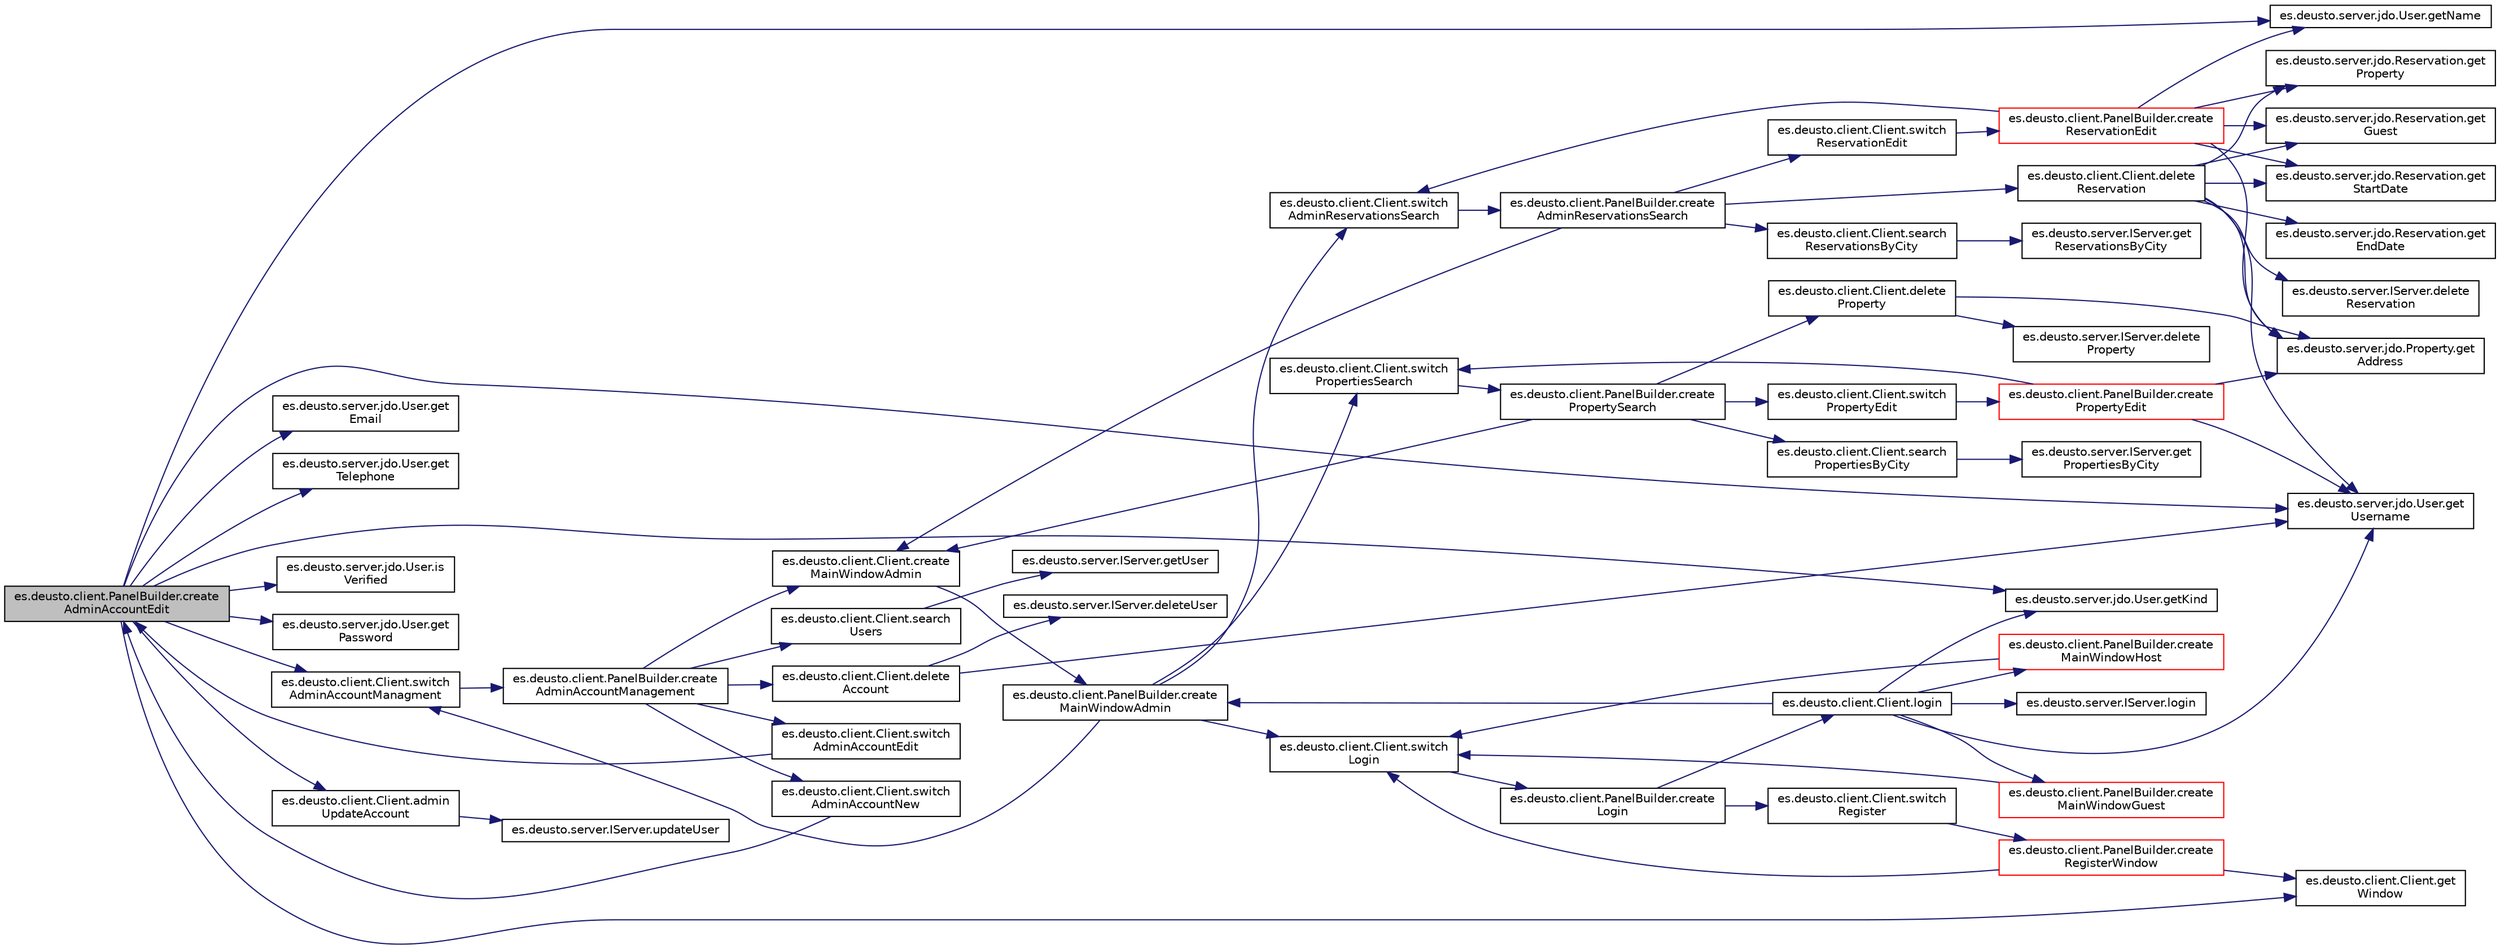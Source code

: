 digraph "es.deusto.client.PanelBuilder.createAdminAccountEdit"
{
 // LATEX_PDF_SIZE
  edge [fontname="Helvetica",fontsize="10",labelfontname="Helvetica",labelfontsize="10"];
  node [fontname="Helvetica",fontsize="10",shape=record];
  rankdir="LR";
  Node124 [label="es.deusto.client.PanelBuilder.create\lAdminAccountEdit",height=0.2,width=0.4,color="black", fillcolor="grey75", style="filled", fontcolor="black",tooltip=" "];
  Node124 -> Node125 [color="midnightblue",fontsize="10",style="solid",fontname="Helvetica"];
  Node125 [label="es.deusto.server.jdo.User.get\lUsername",height=0.2,width=0.4,color="black", fillcolor="white", style="filled",URL="$classes_1_1deusto_1_1server_1_1jdo_1_1_user.html#a40c65b004382179a33a463bcbb950dd3",tooltip=" "];
  Node124 -> Node126 [color="midnightblue",fontsize="10",style="solid",fontname="Helvetica"];
  Node126 [label="es.deusto.server.jdo.User.getName",height=0.2,width=0.4,color="black", fillcolor="white", style="filled",URL="$classes_1_1deusto_1_1server_1_1jdo_1_1_user.html#ae241c2d5fbef940165041c82dc00edad",tooltip=" "];
  Node124 -> Node127 [color="midnightblue",fontsize="10",style="solid",fontname="Helvetica"];
  Node127 [label="es.deusto.server.jdo.User.get\lEmail",height=0.2,width=0.4,color="black", fillcolor="white", style="filled",URL="$classes_1_1deusto_1_1server_1_1jdo_1_1_user.html#aa1ba6d9e3d0572b90dac6ff627ee3f95",tooltip=" "];
  Node124 -> Node128 [color="midnightblue",fontsize="10",style="solid",fontname="Helvetica"];
  Node128 [label="es.deusto.server.jdo.User.get\lTelephone",height=0.2,width=0.4,color="black", fillcolor="white", style="filled",URL="$classes_1_1deusto_1_1server_1_1jdo_1_1_user.html#acf5d0eb01334166b89ecb9e0baebd534",tooltip=" "];
  Node124 -> Node129 [color="midnightblue",fontsize="10",style="solid",fontname="Helvetica"];
  Node129 [label="es.deusto.server.jdo.User.getKind",height=0.2,width=0.4,color="black", fillcolor="white", style="filled",URL="$classes_1_1deusto_1_1server_1_1jdo_1_1_user.html#a2b769384f6af11b3364933e0843944ed",tooltip=" "];
  Node124 -> Node130 [color="midnightblue",fontsize="10",style="solid",fontname="Helvetica"];
  Node130 [label="es.deusto.server.jdo.User.is\lVerified",height=0.2,width=0.4,color="black", fillcolor="white", style="filled",URL="$classes_1_1deusto_1_1server_1_1jdo_1_1_user.html#ac92eeed1ebf514bb83afa8ad918ee5f2",tooltip=" "];
  Node124 -> Node131 [color="midnightblue",fontsize="10",style="solid",fontname="Helvetica"];
  Node131 [label="es.deusto.server.jdo.User.get\lPassword",height=0.2,width=0.4,color="black", fillcolor="white", style="filled",URL="$classes_1_1deusto_1_1server_1_1jdo_1_1_user.html#a1900ee126da22ed0f043e0077e8be049",tooltip=" "];
  Node124 -> Node132 [color="midnightblue",fontsize="10",style="solid",fontname="Helvetica"];
  Node132 [label="es.deusto.client.Client.switch\lAdminAccountManagment",height=0.2,width=0.4,color="black", fillcolor="white", style="filled",URL="$classes_1_1deusto_1_1client_1_1_client.html#a2f806363c591a46a42ca419df7ce4ef0",tooltip=" "];
  Node132 -> Node133 [color="midnightblue",fontsize="10",style="solid",fontname="Helvetica"];
  Node133 [label="es.deusto.client.PanelBuilder.create\lAdminAccountManagement",height=0.2,width=0.4,color="black", fillcolor="white", style="filled",URL="$classes_1_1deusto_1_1client_1_1_panel_builder.html#a76906aa362d3a389bda577a79b413374",tooltip=" "];
  Node133 -> Node134 [color="midnightblue",fontsize="10",style="solid",fontname="Helvetica"];
  Node134 [label="es.deusto.client.Client.search\lUsers",height=0.2,width=0.4,color="black", fillcolor="white", style="filled",URL="$classes_1_1deusto_1_1client_1_1_client.html#ad3c463db80a7bf9a06bcce403fc19a0a",tooltip=" "];
  Node134 -> Node135 [color="midnightblue",fontsize="10",style="solid",fontname="Helvetica"];
  Node135 [label="es.deusto.server.IServer.getUser",height=0.2,width=0.4,color="black", fillcolor="white", style="filled",URL="$interfacees_1_1deusto_1_1server_1_1_i_server.html#a10f923e205a2423c8246d7ea59de6dac",tooltip=" "];
  Node133 -> Node136 [color="midnightblue",fontsize="10",style="solid",fontname="Helvetica"];
  Node136 [label="es.deusto.client.Client.delete\lAccount",height=0.2,width=0.4,color="black", fillcolor="white", style="filled",URL="$classes_1_1deusto_1_1client_1_1_client.html#ac4ca2d9c787126ab9efa15192586e195",tooltip=" "];
  Node136 -> Node137 [color="midnightblue",fontsize="10",style="solid",fontname="Helvetica"];
  Node137 [label="es.deusto.server.IServer.deleteUser",height=0.2,width=0.4,color="black", fillcolor="white", style="filled",URL="$interfacees_1_1deusto_1_1server_1_1_i_server.html#a250204efd64d1e2c79cfb3923cf6a576",tooltip=" "];
  Node136 -> Node125 [color="midnightblue",fontsize="10",style="solid",fontname="Helvetica"];
  Node133 -> Node138 [color="midnightblue",fontsize="10",style="solid",fontname="Helvetica"];
  Node138 [label="es.deusto.client.Client.switch\lAdminAccountEdit",height=0.2,width=0.4,color="black", fillcolor="white", style="filled",URL="$classes_1_1deusto_1_1client_1_1_client.html#a60c21761b82af9149afcf18fdebbc417",tooltip=" "];
  Node138 -> Node124 [color="midnightblue",fontsize="10",style="solid",fontname="Helvetica"];
  Node133 -> Node139 [color="midnightblue",fontsize="10",style="solid",fontname="Helvetica"];
  Node139 [label="es.deusto.client.Client.switch\lAdminAccountNew",height=0.2,width=0.4,color="black", fillcolor="white", style="filled",URL="$classes_1_1deusto_1_1client_1_1_client.html#a7b9ebc242c5d265ebeacb379034c9b7b",tooltip=" "];
  Node139 -> Node124 [color="midnightblue",fontsize="10",style="solid",fontname="Helvetica"];
  Node133 -> Node140 [color="midnightblue",fontsize="10",style="solid",fontname="Helvetica"];
  Node140 [label="es.deusto.client.Client.create\lMainWindowAdmin",height=0.2,width=0.4,color="black", fillcolor="white", style="filled",URL="$classes_1_1deusto_1_1client_1_1_client.html#a1628f28a7a5758510ccb6a4d1fa697a9",tooltip=" "];
  Node140 -> Node141 [color="midnightblue",fontsize="10",style="solid",fontname="Helvetica"];
  Node141 [label="es.deusto.client.PanelBuilder.create\lMainWindowAdmin",height=0.2,width=0.4,color="black", fillcolor="white", style="filled",URL="$classes_1_1deusto_1_1client_1_1_panel_builder.html#a32b7942177958f07263535d6d255556b",tooltip=" "];
  Node141 -> Node142 [color="midnightblue",fontsize="10",style="solid",fontname="Helvetica"];
  Node142 [label="es.deusto.client.Client.switch\lPropertiesSearch",height=0.2,width=0.4,color="black", fillcolor="white", style="filled",URL="$classes_1_1deusto_1_1client_1_1_client.html#af87b7fcbe691ef0a31dbc6849a037415",tooltip=" "];
  Node142 -> Node143 [color="midnightblue",fontsize="10",style="solid",fontname="Helvetica"];
  Node143 [label="es.deusto.client.PanelBuilder.create\lPropertySearch",height=0.2,width=0.4,color="black", fillcolor="white", style="filled",URL="$classes_1_1deusto_1_1client_1_1_panel_builder.html#a96fdce41db963997c711d646563c69e0",tooltip=" "];
  Node143 -> Node144 [color="midnightblue",fontsize="10",style="solid",fontname="Helvetica"];
  Node144 [label="es.deusto.client.Client.search\lPropertiesByCity",height=0.2,width=0.4,color="black", fillcolor="white", style="filled",URL="$classes_1_1deusto_1_1client_1_1_client.html#a2d9b5c673ef56bd5662e8dd4a66d9fc6",tooltip=" "];
  Node144 -> Node145 [color="midnightblue",fontsize="10",style="solid",fontname="Helvetica"];
  Node145 [label="es.deusto.server.IServer.get\lPropertiesByCity",height=0.2,width=0.4,color="black", fillcolor="white", style="filled",URL="$interfacees_1_1deusto_1_1server_1_1_i_server.html#a0790432014b61ed1a65b70c8065f3112",tooltip=" "];
  Node143 -> Node146 [color="midnightblue",fontsize="10",style="solid",fontname="Helvetica"];
  Node146 [label="es.deusto.client.Client.delete\lProperty",height=0.2,width=0.4,color="black", fillcolor="white", style="filled",URL="$classes_1_1deusto_1_1client_1_1_client.html#a6173ae3d7f6aa82a2f6b68349677b5e5",tooltip=" "];
  Node146 -> Node147 [color="midnightblue",fontsize="10",style="solid",fontname="Helvetica"];
  Node147 [label="es.deusto.server.IServer.delete\lProperty",height=0.2,width=0.4,color="black", fillcolor="white", style="filled",URL="$interfacees_1_1deusto_1_1server_1_1_i_server.html#a1ce4ff9676e7b397b721e8414f6ca7b7",tooltip=" "];
  Node146 -> Node148 [color="midnightblue",fontsize="10",style="solid",fontname="Helvetica"];
  Node148 [label="es.deusto.server.jdo.Property.get\lAddress",height=0.2,width=0.4,color="black", fillcolor="white", style="filled",URL="$classes_1_1deusto_1_1server_1_1jdo_1_1_property.html#a4a9554abeb32ae08e921626a37957743",tooltip=" "];
  Node143 -> Node149 [color="midnightblue",fontsize="10",style="solid",fontname="Helvetica"];
  Node149 [label="es.deusto.client.Client.switch\lPropertyEdit",height=0.2,width=0.4,color="black", fillcolor="white", style="filled",URL="$classes_1_1deusto_1_1client_1_1_client.html#a5dd6469d4428fe705fce4087aa386602",tooltip=" "];
  Node149 -> Node150 [color="midnightblue",fontsize="10",style="solid",fontname="Helvetica"];
  Node150 [label="es.deusto.client.PanelBuilder.create\lPropertyEdit",height=0.2,width=0.4,color="red", fillcolor="white", style="filled",URL="$classes_1_1deusto_1_1client_1_1_panel_builder.html#aeaa0ead483ff83c6a51a96eddaa8795a",tooltip=" "];
  Node150 -> Node148 [color="midnightblue",fontsize="10",style="solid",fontname="Helvetica"];
  Node150 -> Node142 [color="midnightblue",fontsize="10",style="solid",fontname="Helvetica"];
  Node150 -> Node125 [color="midnightblue",fontsize="10",style="solid",fontname="Helvetica"];
  Node143 -> Node140 [color="midnightblue",fontsize="10",style="solid",fontname="Helvetica"];
  Node141 -> Node132 [color="midnightblue",fontsize="10",style="solid",fontname="Helvetica"];
  Node141 -> Node188 [color="midnightblue",fontsize="10",style="solid",fontname="Helvetica"];
  Node188 [label="es.deusto.client.Client.switch\lAdminReservationsSearch",height=0.2,width=0.4,color="black", fillcolor="white", style="filled",URL="$classes_1_1deusto_1_1client_1_1_client.html#a64110a92c5026cc2c23c1989d86164fd",tooltip=" "];
  Node188 -> Node189 [color="midnightblue",fontsize="10",style="solid",fontname="Helvetica"];
  Node189 [label="es.deusto.client.PanelBuilder.create\lAdminReservationsSearch",height=0.2,width=0.4,color="black", fillcolor="white", style="filled",URL="$classes_1_1deusto_1_1client_1_1_panel_builder.html#adc074dabcf7a18b43dc6d71df8f58963",tooltip=" "];
  Node189 -> Node190 [color="midnightblue",fontsize="10",style="solid",fontname="Helvetica"];
  Node190 [label="es.deusto.client.Client.search\lReservationsByCity",height=0.2,width=0.4,color="black", fillcolor="white", style="filled",URL="$classes_1_1deusto_1_1client_1_1_client.html#a39ca9b32f2ad0be9882ff2e839052d3c",tooltip=" "];
  Node190 -> Node191 [color="midnightblue",fontsize="10",style="solid",fontname="Helvetica"];
  Node191 [label="es.deusto.server.IServer.get\lReservationsByCity",height=0.2,width=0.4,color="black", fillcolor="white", style="filled",URL="$interfacees_1_1deusto_1_1server_1_1_i_server.html#a280b8bd856e215ec5a68743c93e19453",tooltip=" "];
  Node189 -> Node180 [color="midnightblue",fontsize="10",style="solid",fontname="Helvetica"];
  Node180 [label="es.deusto.client.Client.delete\lReservation",height=0.2,width=0.4,color="black", fillcolor="white", style="filled",URL="$classes_1_1deusto_1_1client_1_1_client.html#a4cc2595986dac153bfdca8c59fcffdf7",tooltip=" "];
  Node180 -> Node181 [color="midnightblue",fontsize="10",style="solid",fontname="Helvetica"];
  Node181 [label="es.deusto.server.IServer.delete\lReservation",height=0.2,width=0.4,color="black", fillcolor="white", style="filled",URL="$interfacees_1_1deusto_1_1server_1_1_i_server.html#aa2fa87abed70500d4debb14aefe2580d",tooltip=" "];
  Node180 -> Node182 [color="midnightblue",fontsize="10",style="solid",fontname="Helvetica"];
  Node182 [label="es.deusto.server.jdo.Reservation.get\lProperty",height=0.2,width=0.4,color="black", fillcolor="white", style="filled",URL="$classes_1_1deusto_1_1server_1_1jdo_1_1_reservation.html#ad6ba1913be0e45a818ca41e036019def",tooltip=" "];
  Node180 -> Node148 [color="midnightblue",fontsize="10",style="solid",fontname="Helvetica"];
  Node180 -> Node183 [color="midnightblue",fontsize="10",style="solid",fontname="Helvetica"];
  Node183 [label="es.deusto.server.jdo.Reservation.get\lGuest",height=0.2,width=0.4,color="black", fillcolor="white", style="filled",URL="$classes_1_1deusto_1_1server_1_1jdo_1_1_reservation.html#af9f20413df2d9da577f3411ac7496f86",tooltip=" "];
  Node180 -> Node125 [color="midnightblue",fontsize="10",style="solid",fontname="Helvetica"];
  Node180 -> Node184 [color="midnightblue",fontsize="10",style="solid",fontname="Helvetica"];
  Node184 [label="es.deusto.server.jdo.Reservation.get\lStartDate",height=0.2,width=0.4,color="black", fillcolor="white", style="filled",URL="$classes_1_1deusto_1_1server_1_1jdo_1_1_reservation.html#ac14e287d27d6de58711ae33704fbb256",tooltip=" "];
  Node180 -> Node185 [color="midnightblue",fontsize="10",style="solid",fontname="Helvetica"];
  Node185 [label="es.deusto.server.jdo.Reservation.get\lEndDate",height=0.2,width=0.4,color="black", fillcolor="white", style="filled",URL="$classes_1_1deusto_1_1server_1_1jdo_1_1_reservation.html#a88ce1e14be519e38eafc9b7c2a7f48d3",tooltip=" "];
  Node189 -> Node186 [color="midnightblue",fontsize="10",style="solid",fontname="Helvetica"];
  Node186 [label="es.deusto.client.Client.switch\lReservationEdit",height=0.2,width=0.4,color="black", fillcolor="white", style="filled",URL="$classes_1_1deusto_1_1client_1_1_client.html#a0f4f5c060e44c9d9d6ed08b652612b13",tooltip=" "];
  Node186 -> Node187 [color="midnightblue",fontsize="10",style="solid",fontname="Helvetica"];
  Node187 [label="es.deusto.client.PanelBuilder.create\lReservationEdit",height=0.2,width=0.4,color="red", fillcolor="white", style="filled",URL="$classes_1_1deusto_1_1client_1_1_panel_builder.html#a7c3b05bd40288bf45dc318f9f26a0377",tooltip=" "];
  Node187 -> Node182 [color="midnightblue",fontsize="10",style="solid",fontname="Helvetica"];
  Node187 -> Node148 [color="midnightblue",fontsize="10",style="solid",fontname="Helvetica"];
  Node187 -> Node183 [color="midnightblue",fontsize="10",style="solid",fontname="Helvetica"];
  Node187 -> Node126 [color="midnightblue",fontsize="10",style="solid",fontname="Helvetica"];
  Node187 -> Node188 [color="midnightblue",fontsize="10",style="solid",fontname="Helvetica"];
  Node187 -> Node184 [color="midnightblue",fontsize="10",style="solid",fontname="Helvetica"];
  Node189 -> Node140 [color="midnightblue",fontsize="10",style="solid",fontname="Helvetica"];
  Node141 -> Node194 [color="midnightblue",fontsize="10",style="solid",fontname="Helvetica"];
  Node194 [label="es.deusto.client.Client.switch\lLogin",height=0.2,width=0.4,color="black", fillcolor="white", style="filled",URL="$classes_1_1deusto_1_1client_1_1_client.html#a3649bfd0f4c5465aa12412473082b4a7",tooltip=" "];
  Node194 -> Node195 [color="midnightblue",fontsize="10",style="solid",fontname="Helvetica"];
  Node195 [label="es.deusto.client.PanelBuilder.create\lLogin",height=0.2,width=0.4,color="black", fillcolor="white", style="filled",URL="$classes_1_1deusto_1_1client_1_1_panel_builder.html#a1922794e0ef78f689031499da33f495b",tooltip=" "];
  Node195 -> Node196 [color="midnightblue",fontsize="10",style="solid",fontname="Helvetica"];
  Node196 [label="es.deusto.client.Client.login",height=0.2,width=0.4,color="black", fillcolor="white", style="filled",URL="$classes_1_1deusto_1_1client_1_1_client.html#a5c063d0b51ad320c92aa4d2525d67249",tooltip=" "];
  Node196 -> Node197 [color="midnightblue",fontsize="10",style="solid",fontname="Helvetica"];
  Node197 [label="es.deusto.server.IServer.login",height=0.2,width=0.4,color="black", fillcolor="white", style="filled",URL="$interfacees_1_1deusto_1_1server_1_1_i_server.html#aa89ccd6b34a4dd2bfbd0890b6e5f415b",tooltip=" "];
  Node196 -> Node129 [color="midnightblue",fontsize="10",style="solid",fontname="Helvetica"];
  Node196 -> Node141 [color="midnightblue",fontsize="10",style="solid",fontname="Helvetica"];
  Node196 -> Node125 [color="midnightblue",fontsize="10",style="solid",fontname="Helvetica"];
  Node196 -> Node164 [color="midnightblue",fontsize="10",style="solid",fontname="Helvetica"];
  Node164 [label="es.deusto.client.PanelBuilder.create\lMainWindowHost",height=0.2,width=0.4,color="red", fillcolor="white", style="filled",URL="$classes_1_1deusto_1_1client_1_1_panel_builder.html#a0d8f1d6c73010786f5b1765fdc490e4b",tooltip=" "];
  Node164 -> Node194 [color="midnightblue",fontsize="10",style="solid",fontname="Helvetica"];
  Node196 -> Node168 [color="midnightblue",fontsize="10",style="solid",fontname="Helvetica"];
  Node168 [label="es.deusto.client.PanelBuilder.create\lMainWindowGuest",height=0.2,width=0.4,color="red", fillcolor="white", style="filled",URL="$classes_1_1deusto_1_1client_1_1_panel_builder.html#a8969744356db218b0c7ec2131856433d",tooltip=" "];
  Node168 -> Node194 [color="midnightblue",fontsize="10",style="solid",fontname="Helvetica"];
  Node195 -> Node198 [color="midnightblue",fontsize="10",style="solid",fontname="Helvetica"];
  Node198 [label="es.deusto.client.Client.switch\lRegister",height=0.2,width=0.4,color="black", fillcolor="white", style="filled",URL="$classes_1_1deusto_1_1client_1_1_client.html#a4d905b598ea8ff38f06e9a12b81dcab2",tooltip=" "];
  Node198 -> Node199 [color="midnightblue",fontsize="10",style="solid",fontname="Helvetica"];
  Node199 [label="es.deusto.client.PanelBuilder.create\lRegisterWindow",height=0.2,width=0.4,color="red", fillcolor="white", style="filled",URL="$classes_1_1deusto_1_1client_1_1_panel_builder.html#abb0748521d51c1dcdcdd548f487ef72b",tooltip=" "];
  Node199 -> Node194 [color="midnightblue",fontsize="10",style="solid",fontname="Helvetica"];
  Node199 -> Node202 [color="midnightblue",fontsize="10",style="solid",fontname="Helvetica"];
  Node202 [label="es.deusto.client.Client.get\lWindow",height=0.2,width=0.4,color="black", fillcolor="white", style="filled",URL="$classes_1_1deusto_1_1client_1_1_client.html#aa8a6979cc8ca9cf6cdc84471dca759c7",tooltip=" "];
  Node124 -> Node210 [color="midnightblue",fontsize="10",style="solid",fontname="Helvetica"];
  Node210 [label="es.deusto.client.Client.admin\lUpdateAccount",height=0.2,width=0.4,color="black", fillcolor="white", style="filled",URL="$classes_1_1deusto_1_1client_1_1_client.html#ab0e765a350e736485afd729db636b76b",tooltip=" "];
  Node210 -> Node211 [color="midnightblue",fontsize="10",style="solid",fontname="Helvetica"];
  Node211 [label="es.deusto.server.IServer.updateUser",height=0.2,width=0.4,color="black", fillcolor="white", style="filled",URL="$interfacees_1_1deusto_1_1server_1_1_i_server.html#ae02f31682d561699329a5e4d81780e4d",tooltip=" "];
  Node124 -> Node202 [color="midnightblue",fontsize="10",style="solid",fontname="Helvetica"];
}
